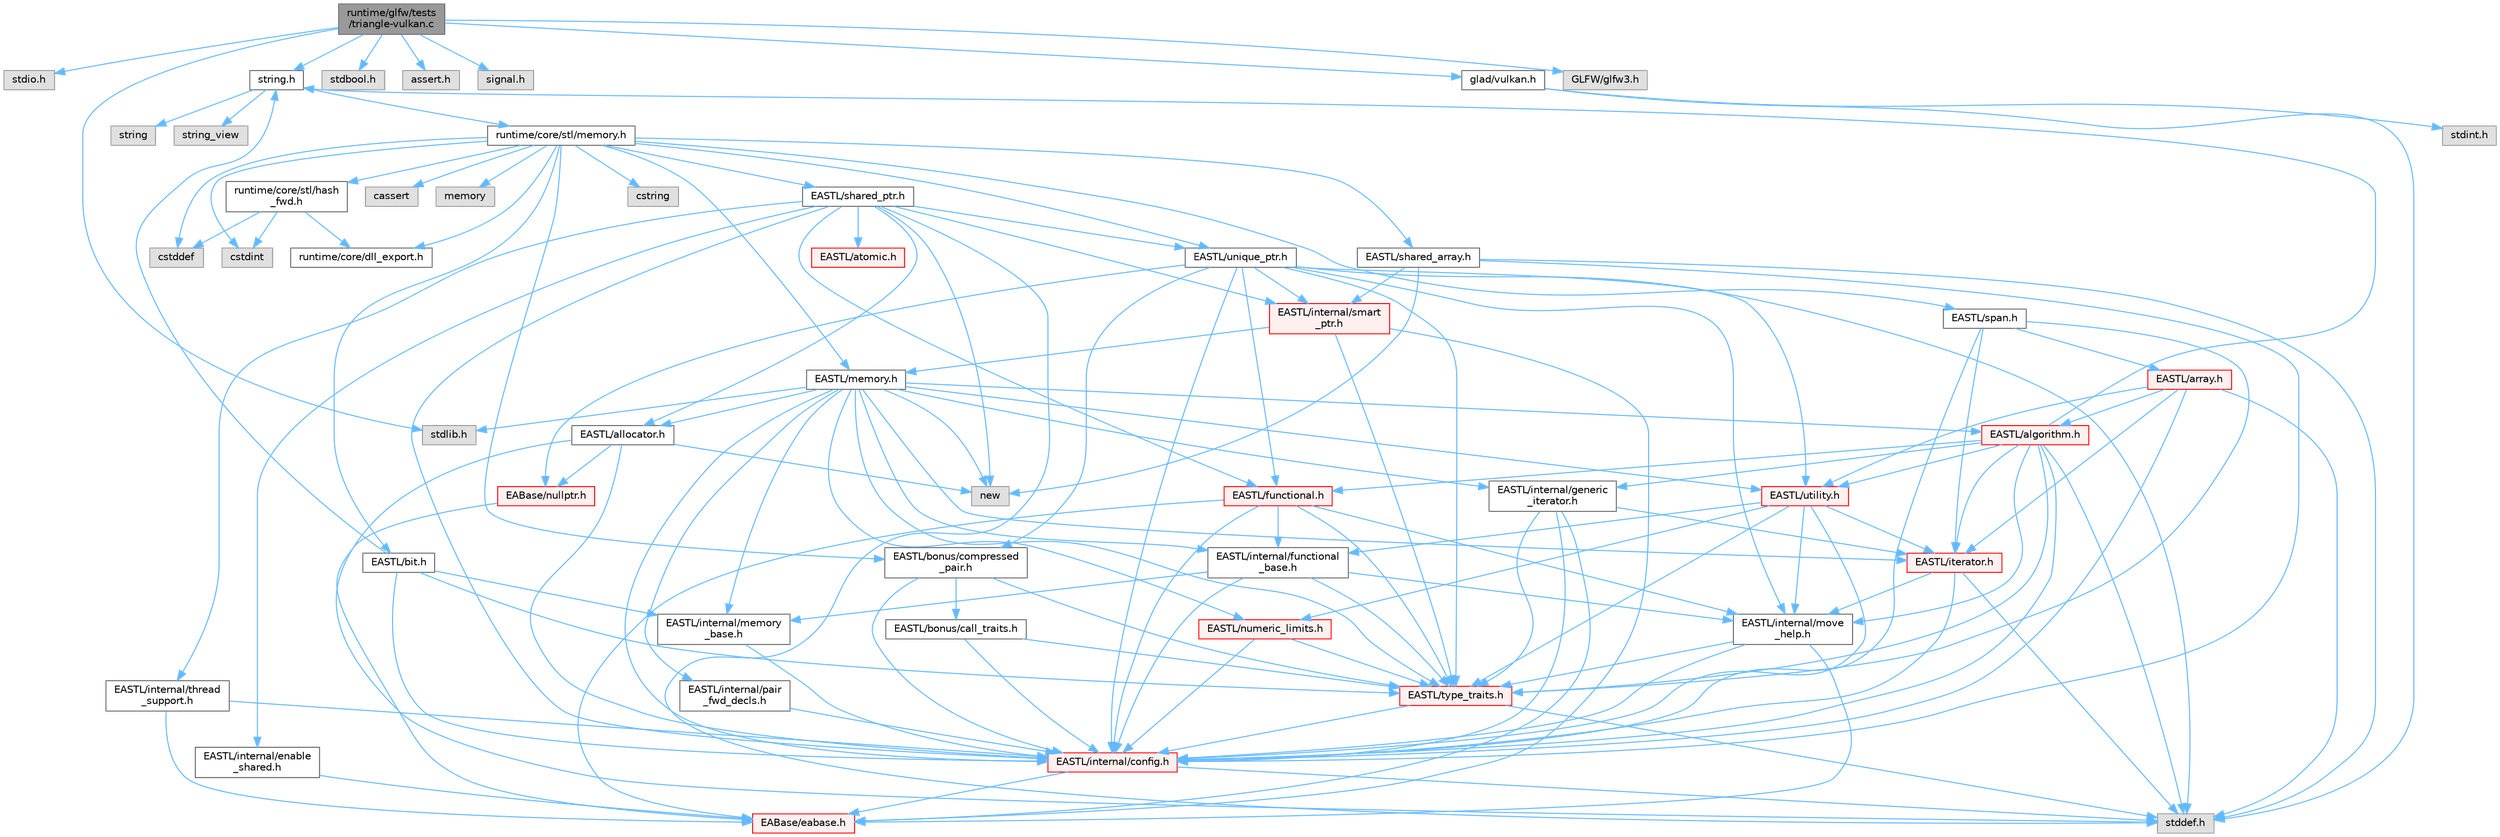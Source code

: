 digraph "runtime/glfw/tests/triangle-vulkan.c"
{
 // LATEX_PDF_SIZE
  bgcolor="transparent";
  edge [fontname=Helvetica,fontsize=10,labelfontname=Helvetica,labelfontsize=10];
  node [fontname=Helvetica,fontsize=10,shape=box,height=0.2,width=0.4];
  Node1 [id="Node000001",label="runtime/glfw/tests\l/triangle-vulkan.c",height=0.2,width=0.4,color="gray40", fillcolor="grey60", style="filled", fontcolor="black",tooltip=" "];
  Node1 -> Node2 [id="edge1_Node000001_Node000002",color="steelblue1",style="solid",tooltip=" "];
  Node2 [id="Node000002",label="stdio.h",height=0.2,width=0.4,color="grey60", fillcolor="#E0E0E0", style="filled",tooltip=" "];
  Node1 -> Node3 [id="edge2_Node000001_Node000003",color="steelblue1",style="solid",tooltip=" "];
  Node3 [id="Node000003",label="stdlib.h",height=0.2,width=0.4,color="grey60", fillcolor="#E0E0E0", style="filled",tooltip=" "];
  Node1 -> Node4 [id="edge3_Node000001_Node000004",color="steelblue1",style="solid",tooltip=" "];
  Node4 [id="Node000004",label="string.h",height=0.2,width=0.4,color="grey40", fillcolor="white", style="filled",URL="$string_8h.html",tooltip=" "];
  Node4 -> Node5 [id="edge4_Node000004_Node000005",color="steelblue1",style="solid",tooltip=" "];
  Node5 [id="Node000005",label="string",height=0.2,width=0.4,color="grey60", fillcolor="#E0E0E0", style="filled",tooltip=" "];
  Node4 -> Node6 [id="edge5_Node000004_Node000006",color="steelblue1",style="solid",tooltip=" "];
  Node6 [id="Node000006",label="string_view",height=0.2,width=0.4,color="grey60", fillcolor="#E0E0E0", style="filled",tooltip=" "];
  Node4 -> Node7 [id="edge6_Node000004_Node000007",color="steelblue1",style="solid",tooltip=" "];
  Node7 [id="Node000007",label="runtime/core/stl/memory.h",height=0.2,width=0.4,color="grey40", fillcolor="white", style="filled",URL="$core_2stl_2memory_8h.html",tooltip=" "];
  Node7 -> Node8 [id="edge7_Node000007_Node000008",color="steelblue1",style="solid",tooltip=" "];
  Node8 [id="Node000008",label="cstddef",height=0.2,width=0.4,color="grey60", fillcolor="#E0E0E0", style="filled",tooltip=" "];
  Node7 -> Node9 [id="edge8_Node000007_Node000009",color="steelblue1",style="solid",tooltip=" "];
  Node9 [id="Node000009",label="cstdint",height=0.2,width=0.4,color="grey60", fillcolor="#E0E0E0", style="filled",tooltip=" "];
  Node7 -> Node10 [id="edge9_Node000007_Node000010",color="steelblue1",style="solid",tooltip=" "];
  Node10 [id="Node000010",label="cassert",height=0.2,width=0.4,color="grey60", fillcolor="#E0E0E0", style="filled",tooltip=" "];
  Node7 -> Node11 [id="edge10_Node000007_Node000011",color="steelblue1",style="solid",tooltip=" "];
  Node11 [id="Node000011",label="memory",height=0.2,width=0.4,color="grey60", fillcolor="#E0E0E0", style="filled",tooltip=" "];
  Node7 -> Node12 [id="edge11_Node000007_Node000012",color="steelblue1",style="solid",tooltip=" "];
  Node12 [id="Node000012",label="cstring",height=0.2,width=0.4,color="grey60", fillcolor="#E0E0E0", style="filled",tooltip=" "];
  Node7 -> Node13 [id="edge12_Node000007_Node000013",color="steelblue1",style="solid",tooltip=" "];
  Node13 [id="Node000013",label="EASTL/bit.h",height=0.2,width=0.4,color="grey40", fillcolor="white", style="filled",URL="$bit_8h.html",tooltip=" "];
  Node13 -> Node14 [id="edge13_Node000013_Node000014",color="steelblue1",style="solid",tooltip=" "];
  Node14 [id="Node000014",label="EASTL/internal/config.h",height=0.2,width=0.4,color="red", fillcolor="#FFF0F0", style="filled",URL="$config_8h.html",tooltip=" "];
  Node14 -> Node15 [id="edge14_Node000014_Node000015",color="steelblue1",style="solid",tooltip=" "];
  Node15 [id="Node000015",label="EABase/eabase.h",height=0.2,width=0.4,color="red", fillcolor="#FFF0F0", style="filled",URL="$eabase_8h.html",tooltip=" "];
  Node14 -> Node22 [id="edge15_Node000014_Node000022",color="steelblue1",style="solid",tooltip=" "];
  Node22 [id="Node000022",label="stddef.h",height=0.2,width=0.4,color="grey60", fillcolor="#E0E0E0", style="filled",tooltip=" "];
  Node13 -> Node23 [id="edge16_Node000013_Node000023",color="steelblue1",style="solid",tooltip=" "];
  Node23 [id="Node000023",label="EASTL/internal/memory\l_base.h",height=0.2,width=0.4,color="grey40", fillcolor="white", style="filled",URL="$memory__base_8h.html",tooltip=" "];
  Node23 -> Node14 [id="edge17_Node000023_Node000014",color="steelblue1",style="solid",tooltip=" "];
  Node13 -> Node24 [id="edge18_Node000013_Node000024",color="steelblue1",style="solid",tooltip=" "];
  Node24 [id="Node000024",label="EASTL/type_traits.h",height=0.2,width=0.4,color="red", fillcolor="#FFF0F0", style="filled",URL="$_e_a_s_t_l_2include_2_e_a_s_t_l_2type__traits_8h.html",tooltip=" "];
  Node24 -> Node14 [id="edge19_Node000024_Node000014",color="steelblue1",style="solid",tooltip=" "];
  Node24 -> Node22 [id="edge20_Node000024_Node000022",color="steelblue1",style="solid",tooltip=" "];
  Node13 -> Node4 [id="edge21_Node000013_Node000004",color="steelblue1",style="solid",tooltip=" "];
  Node7 -> Node34 [id="edge22_Node000007_Node000034",color="steelblue1",style="solid",tooltip=" "];
  Node34 [id="Node000034",label="EASTL/memory.h",height=0.2,width=0.4,color="grey40", fillcolor="white", style="filled",URL="$_e_a_s_t_l_2include_2_e_a_s_t_l_2memory_8h.html",tooltip=" "];
  Node34 -> Node14 [id="edge23_Node000034_Node000014",color="steelblue1",style="solid",tooltip=" "];
  Node34 -> Node23 [id="edge24_Node000034_Node000023",color="steelblue1",style="solid",tooltip=" "];
  Node34 -> Node35 [id="edge25_Node000034_Node000035",color="steelblue1",style="solid",tooltip=" "];
  Node35 [id="Node000035",label="EASTL/internal/generic\l_iterator.h",height=0.2,width=0.4,color="grey40", fillcolor="white", style="filled",URL="$generic__iterator_8h.html",tooltip=" "];
  Node35 -> Node15 [id="edge26_Node000035_Node000015",color="steelblue1",style="solid",tooltip=" "];
  Node35 -> Node14 [id="edge27_Node000035_Node000014",color="steelblue1",style="solid",tooltip=" "];
  Node35 -> Node36 [id="edge28_Node000035_Node000036",color="steelblue1",style="solid",tooltip=" "];
  Node36 [id="Node000036",label="EASTL/iterator.h",height=0.2,width=0.4,color="red", fillcolor="#FFF0F0", style="filled",URL="$_e_a_s_t_l_2include_2_e_a_s_t_l_2iterator_8h.html",tooltip=" "];
  Node36 -> Node14 [id="edge29_Node000036_Node000014",color="steelblue1",style="solid",tooltip=" "];
  Node36 -> Node37 [id="edge30_Node000036_Node000037",color="steelblue1",style="solid",tooltip=" "];
  Node37 [id="Node000037",label="EASTL/internal/move\l_help.h",height=0.2,width=0.4,color="grey40", fillcolor="white", style="filled",URL="$move__help_8h.html",tooltip=" "];
  Node37 -> Node15 [id="edge31_Node000037_Node000015",color="steelblue1",style="solid",tooltip=" "];
  Node37 -> Node14 [id="edge32_Node000037_Node000014",color="steelblue1",style="solid",tooltip=" "];
  Node37 -> Node24 [id="edge33_Node000037_Node000024",color="steelblue1",style="solid",tooltip=" "];
  Node36 -> Node22 [id="edge34_Node000036_Node000022",color="steelblue1",style="solid",tooltip=" "];
  Node35 -> Node24 [id="edge35_Node000035_Node000024",color="steelblue1",style="solid",tooltip=" "];
  Node34 -> Node39 [id="edge36_Node000034_Node000039",color="steelblue1",style="solid",tooltip=" "];
  Node39 [id="Node000039",label="EASTL/internal/pair\l_fwd_decls.h",height=0.2,width=0.4,color="grey40", fillcolor="white", style="filled",URL="$pair__fwd__decls_8h.html",tooltip=" "];
  Node39 -> Node14 [id="edge37_Node000039_Node000014",color="steelblue1",style="solid",tooltip=" "];
  Node34 -> Node40 [id="edge38_Node000034_Node000040",color="steelblue1",style="solid",tooltip=" "];
  Node40 [id="Node000040",label="EASTL/internal/functional\l_base.h",height=0.2,width=0.4,color="grey40", fillcolor="white", style="filled",URL="$functional__base_8h.html",tooltip=" "];
  Node40 -> Node14 [id="edge39_Node000040_Node000014",color="steelblue1",style="solid",tooltip=" "];
  Node40 -> Node23 [id="edge40_Node000040_Node000023",color="steelblue1",style="solid",tooltip=" "];
  Node40 -> Node37 [id="edge41_Node000040_Node000037",color="steelblue1",style="solid",tooltip=" "];
  Node40 -> Node24 [id="edge42_Node000040_Node000024",color="steelblue1",style="solid",tooltip=" "];
  Node34 -> Node41 [id="edge43_Node000034_Node000041",color="steelblue1",style="solid",tooltip=" "];
  Node41 [id="Node000041",label="EASTL/algorithm.h",height=0.2,width=0.4,color="red", fillcolor="#FFF0F0", style="filled",URL="$_e_a_s_t_l_2include_2_e_a_s_t_l_2algorithm_8h.html",tooltip=" "];
  Node41 -> Node14 [id="edge44_Node000041_Node000014",color="steelblue1",style="solid",tooltip=" "];
  Node41 -> Node24 [id="edge45_Node000041_Node000024",color="steelblue1",style="solid",tooltip=" "];
  Node41 -> Node37 [id="edge46_Node000041_Node000037",color="steelblue1",style="solid",tooltip=" "];
  Node41 -> Node36 [id="edge47_Node000041_Node000036",color="steelblue1",style="solid",tooltip=" "];
  Node41 -> Node44 [id="edge48_Node000041_Node000044",color="steelblue1",style="solid",tooltip=" "];
  Node44 [id="Node000044",label="EASTL/functional.h",height=0.2,width=0.4,color="red", fillcolor="#FFF0F0", style="filled",URL="$_e_a_s_t_l_2include_2_e_a_s_t_l_2functional_8h.html",tooltip=" "];
  Node44 -> Node15 [id="edge49_Node000044_Node000015",color="steelblue1",style="solid",tooltip=" "];
  Node44 -> Node14 [id="edge50_Node000044_Node000014",color="steelblue1",style="solid",tooltip=" "];
  Node44 -> Node37 [id="edge51_Node000044_Node000037",color="steelblue1",style="solid",tooltip=" "];
  Node44 -> Node24 [id="edge52_Node000044_Node000024",color="steelblue1",style="solid",tooltip=" "];
  Node44 -> Node40 [id="edge53_Node000044_Node000040",color="steelblue1",style="solid",tooltip=" "];
  Node41 -> Node51 [id="edge54_Node000041_Node000051",color="steelblue1",style="solid",tooltip=" "];
  Node51 [id="Node000051",label="EASTL/utility.h",height=0.2,width=0.4,color="red", fillcolor="#FFF0F0", style="filled",URL="$_e_a_s_t_l_2include_2_e_a_s_t_l_2utility_8h.html",tooltip=" "];
  Node51 -> Node14 [id="edge55_Node000051_Node000014",color="steelblue1",style="solid",tooltip=" "];
  Node51 -> Node24 [id="edge56_Node000051_Node000024",color="steelblue1",style="solid",tooltip=" "];
  Node51 -> Node36 [id="edge57_Node000051_Node000036",color="steelblue1",style="solid",tooltip=" "];
  Node51 -> Node52 [id="edge58_Node000051_Node000052",color="steelblue1",style="solid",tooltip=" "];
  Node52 [id="Node000052",label="EASTL/numeric_limits.h",height=0.2,width=0.4,color="red", fillcolor="#FFF0F0", style="filled",URL="$numeric__limits_8h.html",tooltip=" "];
  Node52 -> Node14 [id="edge59_Node000052_Node000014",color="steelblue1",style="solid",tooltip=" "];
  Node52 -> Node24 [id="edge60_Node000052_Node000024",color="steelblue1",style="solid",tooltip=" "];
  Node51 -> Node40 [id="edge61_Node000051_Node000040",color="steelblue1",style="solid",tooltip=" "];
  Node51 -> Node37 [id="edge62_Node000051_Node000037",color="steelblue1",style="solid",tooltip=" "];
  Node41 -> Node35 [id="edge63_Node000041_Node000035",color="steelblue1",style="solid",tooltip=" "];
  Node41 -> Node22 [id="edge64_Node000041_Node000022",color="steelblue1",style="solid",tooltip=" "];
  Node41 -> Node4 [id="edge65_Node000041_Node000004",color="steelblue1",style="solid",tooltip=" "];
  Node34 -> Node24 [id="edge66_Node000034_Node000024",color="steelblue1",style="solid",tooltip=" "];
  Node34 -> Node48 [id="edge67_Node000034_Node000048",color="steelblue1",style="solid",tooltip=" "];
  Node48 [id="Node000048",label="EASTL/allocator.h",height=0.2,width=0.4,color="grey40", fillcolor="white", style="filled",URL="$allocator_8h.html",tooltip=" "];
  Node48 -> Node14 [id="edge68_Node000048_Node000014",color="steelblue1",style="solid",tooltip=" "];
  Node48 -> Node26 [id="edge69_Node000048_Node000026",color="steelblue1",style="solid",tooltip=" "];
  Node26 [id="Node000026",label="EABase/nullptr.h",height=0.2,width=0.4,color="red", fillcolor="#FFF0F0", style="filled",URL="$nullptr_8h.html",tooltip=" "];
  Node26 -> Node15 [id="edge70_Node000026_Node000015",color="steelblue1",style="solid",tooltip=" "];
  Node48 -> Node22 [id="edge71_Node000048_Node000022",color="steelblue1",style="solid",tooltip=" "];
  Node48 -> Node49 [id="edge72_Node000048_Node000049",color="steelblue1",style="solid",tooltip=" "];
  Node49 [id="Node000049",label="new",height=0.2,width=0.4,color="grey60", fillcolor="#E0E0E0", style="filled",tooltip=" "];
  Node34 -> Node36 [id="edge73_Node000034_Node000036",color="steelblue1",style="solid",tooltip=" "];
  Node34 -> Node51 [id="edge74_Node000034_Node000051",color="steelblue1",style="solid",tooltip=" "];
  Node34 -> Node52 [id="edge75_Node000034_Node000052",color="steelblue1",style="solid",tooltip=" "];
  Node34 -> Node3 [id="edge76_Node000034_Node000003",color="steelblue1",style="solid",tooltip=" "];
  Node34 -> Node49 [id="edge77_Node000034_Node000049",color="steelblue1",style="solid",tooltip=" "];
  Node7 -> Node61 [id="edge78_Node000007_Node000061",color="steelblue1",style="solid",tooltip=" "];
  Node61 [id="Node000061",label="EASTL/shared_array.h",height=0.2,width=0.4,color="grey40", fillcolor="white", style="filled",URL="$shared__array_8h.html",tooltip=" "];
  Node61 -> Node14 [id="edge79_Node000061_Node000014",color="steelblue1",style="solid",tooltip=" "];
  Node61 -> Node62 [id="edge80_Node000061_Node000062",color="steelblue1",style="solid",tooltip=" "];
  Node62 [id="Node000062",label="EASTL/internal/smart\l_ptr.h",height=0.2,width=0.4,color="red", fillcolor="#FFF0F0", style="filled",URL="$smart__ptr_8h.html",tooltip=" "];
  Node62 -> Node15 [id="edge81_Node000062_Node000015",color="steelblue1",style="solid",tooltip=" "];
  Node62 -> Node34 [id="edge82_Node000062_Node000034",color="steelblue1",style="solid",tooltip=" "];
  Node62 -> Node24 [id="edge83_Node000062_Node000024",color="steelblue1",style="solid",tooltip=" "];
  Node61 -> Node49 [id="edge84_Node000061_Node000049",color="steelblue1",style="solid",tooltip=" "];
  Node61 -> Node22 [id="edge85_Node000061_Node000022",color="steelblue1",style="solid",tooltip=" "];
  Node7 -> Node64 [id="edge86_Node000007_Node000064",color="steelblue1",style="solid",tooltip=" "];
  Node64 [id="Node000064",label="EASTL/unique_ptr.h",height=0.2,width=0.4,color="grey40", fillcolor="white", style="filled",URL="$unique__ptr_8h.html",tooltip=" "];
  Node64 -> Node26 [id="edge87_Node000064_Node000026",color="steelblue1",style="solid",tooltip=" "];
  Node64 -> Node65 [id="edge88_Node000064_Node000065",color="steelblue1",style="solid",tooltip=" "];
  Node65 [id="Node000065",label="EASTL/bonus/compressed\l_pair.h",height=0.2,width=0.4,color="grey40", fillcolor="white", style="filled",URL="$compressed__pair_8h.html",tooltip=" "];
  Node65 -> Node14 [id="edge89_Node000065_Node000014",color="steelblue1",style="solid",tooltip=" "];
  Node65 -> Node24 [id="edge90_Node000065_Node000024",color="steelblue1",style="solid",tooltip=" "];
  Node65 -> Node66 [id="edge91_Node000065_Node000066",color="steelblue1",style="solid",tooltip=" "];
  Node66 [id="Node000066",label="EASTL/bonus/call_traits.h",height=0.2,width=0.4,color="grey40", fillcolor="white", style="filled",URL="$call__traits_8h.html",tooltip=" "];
  Node66 -> Node14 [id="edge92_Node000066_Node000014",color="steelblue1",style="solid",tooltip=" "];
  Node66 -> Node24 [id="edge93_Node000066_Node000024",color="steelblue1",style="solid",tooltip=" "];
  Node64 -> Node44 [id="edge94_Node000064_Node000044",color="steelblue1",style="solid",tooltip=" "];
  Node64 -> Node14 [id="edge95_Node000064_Node000014",color="steelblue1",style="solid",tooltip=" "];
  Node64 -> Node37 [id="edge96_Node000064_Node000037",color="steelblue1",style="solid",tooltip=" "];
  Node64 -> Node62 [id="edge97_Node000064_Node000062",color="steelblue1",style="solid",tooltip=" "];
  Node64 -> Node24 [id="edge98_Node000064_Node000024",color="steelblue1",style="solid",tooltip=" "];
  Node64 -> Node51 [id="edge99_Node000064_Node000051",color="steelblue1",style="solid",tooltip=" "];
  Node64 -> Node22 [id="edge100_Node000064_Node000022",color="steelblue1",style="solid",tooltip=" "];
  Node7 -> Node67 [id="edge101_Node000007_Node000067",color="steelblue1",style="solid",tooltip=" "];
  Node67 [id="Node000067",label="EASTL/shared_ptr.h",height=0.2,width=0.4,color="grey40", fillcolor="white", style="filled",URL="$shared__ptr_8h.html",tooltip=" "];
  Node67 -> Node14 [id="edge102_Node000067_Node000014",color="steelblue1",style="solid",tooltip=" "];
  Node67 -> Node62 [id="edge103_Node000067_Node000062",color="steelblue1",style="solid",tooltip=" "];
  Node67 -> Node68 [id="edge104_Node000067_Node000068",color="steelblue1",style="solid",tooltip=" "];
  Node68 [id="Node000068",label="EASTL/internal/thread\l_support.h",height=0.2,width=0.4,color="grey40", fillcolor="white", style="filled",URL="$thread__support_8h.html",tooltip=" "];
  Node68 -> Node15 [id="edge105_Node000068_Node000015",color="steelblue1",style="solid",tooltip=" "];
  Node68 -> Node14 [id="edge106_Node000068_Node000014",color="steelblue1",style="solid",tooltip=" "];
  Node67 -> Node64 [id="edge107_Node000067_Node000064",color="steelblue1",style="solid",tooltip=" "];
  Node67 -> Node44 [id="edge108_Node000067_Node000044",color="steelblue1",style="solid",tooltip=" "];
  Node67 -> Node48 [id="edge109_Node000067_Node000048",color="steelblue1",style="solid",tooltip=" "];
  Node67 -> Node69 [id="edge110_Node000067_Node000069",color="steelblue1",style="solid",tooltip=" "];
  Node69 [id="Node000069",label="EASTL/atomic.h",height=0.2,width=0.4,color="red", fillcolor="#FFF0F0", style="filled",URL="$_e_a_s_t_l_2include_2_e_a_s_t_l_2atomic_8h.html",tooltip=" "];
  Node67 -> Node49 [id="edge111_Node000067_Node000049",color="steelblue1",style="solid",tooltip=" "];
  Node67 -> Node22 [id="edge112_Node000067_Node000022",color="steelblue1",style="solid",tooltip=" "];
  Node67 -> Node146 [id="edge113_Node000067_Node000146",color="steelblue1",style="solid",tooltip=" "];
  Node146 [id="Node000146",label="EASTL/internal/enable\l_shared.h",height=0.2,width=0.4,color="grey40", fillcolor="white", style="filled",URL="$enable__shared_8h.html",tooltip=" "];
  Node146 -> Node15 [id="edge114_Node000146_Node000015",color="steelblue1",style="solid",tooltip=" "];
  Node7 -> Node147 [id="edge115_Node000007_Node000147",color="steelblue1",style="solid",tooltip=" "];
  Node147 [id="Node000147",label="EASTL/span.h",height=0.2,width=0.4,color="grey40", fillcolor="white", style="filled",URL="$span_8h.html",tooltip=" "];
  Node147 -> Node14 [id="edge116_Node000147_Node000014",color="steelblue1",style="solid",tooltip=" "];
  Node147 -> Node24 [id="edge117_Node000147_Node000024",color="steelblue1",style="solid",tooltip=" "];
  Node147 -> Node36 [id="edge118_Node000147_Node000036",color="steelblue1",style="solid",tooltip=" "];
  Node147 -> Node148 [id="edge119_Node000147_Node000148",color="steelblue1",style="solid",tooltip=" "];
  Node148 [id="Node000148",label="EASTL/array.h",height=0.2,width=0.4,color="red", fillcolor="#FFF0F0", style="filled",URL="$array_8h.html",tooltip=" "];
  Node148 -> Node14 [id="edge120_Node000148_Node000014",color="steelblue1",style="solid",tooltip=" "];
  Node148 -> Node36 [id="edge121_Node000148_Node000036",color="steelblue1",style="solid",tooltip=" "];
  Node148 -> Node41 [id="edge122_Node000148_Node000041",color="steelblue1",style="solid",tooltip=" "];
  Node148 -> Node51 [id="edge123_Node000148_Node000051",color="steelblue1",style="solid",tooltip=" "];
  Node148 -> Node22 [id="edge124_Node000148_Node000022",color="steelblue1",style="solid",tooltip=" "];
  Node7 -> Node65 [id="edge125_Node000007_Node000065",color="steelblue1",style="solid",tooltip=" "];
  Node7 -> Node150 [id="edge126_Node000007_Node000150",color="steelblue1",style="solid",tooltip=" "];
  Node150 [id="Node000150",label="runtime/core/dll_export.h",height=0.2,width=0.4,color="grey40", fillcolor="white", style="filled",URL="$dll__export_8h.html",tooltip=" "];
  Node7 -> Node151 [id="edge127_Node000007_Node000151",color="steelblue1",style="solid",tooltip=" "];
  Node151 [id="Node000151",label="runtime/core/stl/hash\l_fwd.h",height=0.2,width=0.4,color="grey40", fillcolor="white", style="filled",URL="$hash__fwd_8h.html",tooltip=" "];
  Node151 -> Node8 [id="edge128_Node000151_Node000008",color="steelblue1",style="solid",tooltip=" "];
  Node151 -> Node9 [id="edge129_Node000151_Node000009",color="steelblue1",style="solid",tooltip=" "];
  Node151 -> Node150 [id="edge130_Node000151_Node000150",color="steelblue1",style="solid",tooltip=" "];
  Node1 -> Node152 [id="edge131_Node000001_Node000152",color="steelblue1",style="solid",tooltip=" "];
  Node152 [id="Node000152",label="stdbool.h",height=0.2,width=0.4,color="grey60", fillcolor="#E0E0E0", style="filled",tooltip=" "];
  Node1 -> Node153 [id="edge132_Node000001_Node000153",color="steelblue1",style="solid",tooltip=" "];
  Node153 [id="Node000153",label="assert.h",height=0.2,width=0.4,color="grey60", fillcolor="#E0E0E0", style="filled",tooltip=" "];
  Node1 -> Node154 [id="edge133_Node000001_Node000154",color="steelblue1",style="solid",tooltip=" "];
  Node154 [id="Node000154",label="signal.h",height=0.2,width=0.4,color="grey60", fillcolor="#E0E0E0", style="filled",tooltip=" "];
  Node1 -> Node155 [id="edge134_Node000001_Node000155",color="steelblue1",style="solid",tooltip=" "];
  Node155 [id="Node000155",label="glad/vulkan.h",height=0.2,width=0.4,color="grey40", fillcolor="white", style="filled",URL="$vulkan_8h.html",tooltip=" "];
  Node155 -> Node22 [id="edge135_Node000155_Node000022",color="steelblue1",style="solid",tooltip=" "];
  Node155 -> Node156 [id="edge136_Node000155_Node000156",color="steelblue1",style="solid",tooltip=" "];
  Node156 [id="Node000156",label="stdint.h",height=0.2,width=0.4,color="grey60", fillcolor="#E0E0E0", style="filled",tooltip=" "];
  Node1 -> Node157 [id="edge137_Node000001_Node000157",color="steelblue1",style="solid",tooltip=" "];
  Node157 [id="Node000157",label="GLFW/glfw3.h",height=0.2,width=0.4,color="grey60", fillcolor="#E0E0E0", style="filled",tooltip=" "];
}
